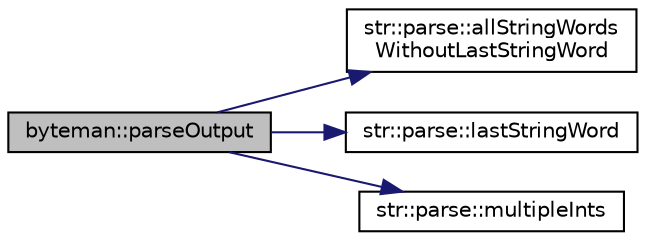 digraph "byteman::parseOutput"
{
 // INTERACTIVE_SVG=YES
 // LATEX_PDF_SIZE
  edge [fontname="Helvetica",fontsize="10",labelfontname="Helvetica",labelfontsize="10"];
  node [fontname="Helvetica",fontsize="10",shape=record];
  rankdir="LR";
  Node1 [label="byteman::parseOutput",height=0.2,width=0.4,color="black", fillcolor="grey75", style="filled", fontcolor="black",tooltip=" "];
  Node1 -> Node2 [color="midnightblue",fontsize="10",style="solid",fontname="Helvetica"];
  Node2 [label="str::parse::allStringWords\lWithoutLastStringWord",height=0.2,width=0.4,color="black", fillcolor="white", style="filled",URL="$namespacestr_1_1parse.html#a6b918a3515ff512b9e181d2cf3cf2563",tooltip=" "];
  Node1 -> Node3 [color="midnightblue",fontsize="10",style="solid",fontname="Helvetica"];
  Node3 [label="str::parse::lastStringWord",height=0.2,width=0.4,color="black", fillcolor="white", style="filled",URL="$namespacestr_1_1parse.html#a518e4e06532584a6856409eaf9872922",tooltip=" "];
  Node1 -> Node4 [color="midnightblue",fontsize="10",style="solid",fontname="Helvetica"];
  Node4 [label="str::parse::multipleInts",height=0.2,width=0.4,color="black", fillcolor="white", style="filled",URL="$namespacestr_1_1parse.html#a9f14cc7345a3fc0591a6afaf8033e6d1",tooltip=" "];
}
